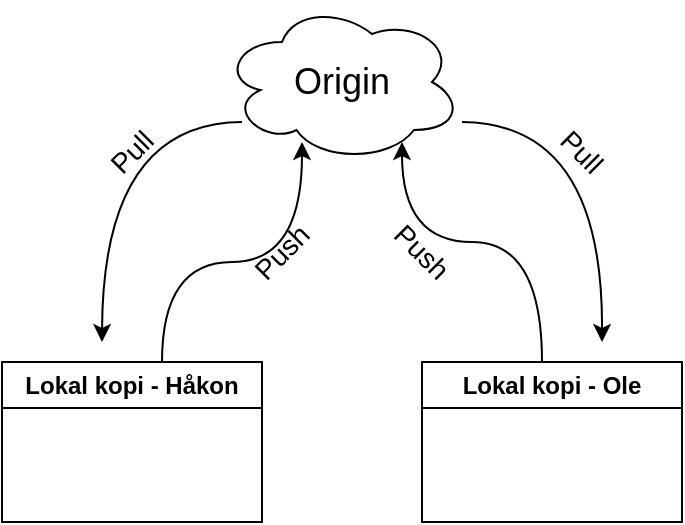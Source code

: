 <mxfile version="24.6.4" type="github">
  <diagram name="Page-1" id="NABf4tZMn-3HGnSi-JN9">
    <mxGraphModel dx="1354" dy="792" grid="1" gridSize="10" guides="1" tooltips="1" connect="1" arrows="1" fold="1" page="1" pageScale="1" pageWidth="827" pageHeight="1169" math="0" shadow="0">
      <root>
        <mxCell id="0" />
        <mxCell id="1" parent="0" />
        <mxCell id="rFjIetVySwr2K3868F6G-1" value="&lt;font style=&quot;font-size: 18px;&quot;&gt;Origin&lt;/font&gt;" style="ellipse;shape=cloud;whiteSpace=wrap;html=1;" vertex="1" parent="1">
          <mxGeometry x="340" y="100" width="120" height="80" as="geometry" />
        </mxCell>
        <mxCell id="rFjIetVySwr2K3868F6G-2" value="&lt;div&gt;Lokal kopi - Håkon&lt;br&gt;&lt;/div&gt;" style="swimlane;whiteSpace=wrap;html=1;" vertex="1" parent="1">
          <mxGeometry x="230" y="280" width="130" height="80" as="geometry" />
        </mxCell>
        <mxCell id="rFjIetVySwr2K3868F6G-3" value="&lt;div&gt;Lokal kopi - Ole&lt;/div&gt;" style="swimlane;whiteSpace=wrap;html=1;" vertex="1" parent="1">
          <mxGeometry x="440" y="280" width="130" height="80" as="geometry" />
        </mxCell>
        <mxCell id="rFjIetVySwr2K3868F6G-7" value="" style="endArrow=classic;html=1;rounded=0;edgeStyle=orthogonalEdgeStyle;curved=1;" edge="1" parent="1">
          <mxGeometry width="50" height="50" relative="1" as="geometry">
            <mxPoint x="350" y="160" as="sourcePoint" />
            <mxPoint x="280" y="270" as="targetPoint" />
          </mxGeometry>
        </mxCell>
        <mxCell id="rFjIetVySwr2K3868F6G-8" value="" style="endArrow=classic;html=1;rounded=0;edgeStyle=orthogonalEdgeStyle;curved=1;" edge="1" parent="1">
          <mxGeometry width="50" height="50" relative="1" as="geometry">
            <mxPoint x="310" y="280" as="sourcePoint" />
            <mxPoint x="380" y="170" as="targetPoint" />
            <Array as="points">
              <mxPoint x="310" y="230" />
            </Array>
          </mxGeometry>
        </mxCell>
        <mxCell id="rFjIetVySwr2K3868F6G-9" value="&lt;div&gt;&lt;font style=&quot;font-size: 14px;&quot;&gt;Pull&lt;/font&gt;&lt;/div&gt;" style="text;html=1;align=center;verticalAlign=middle;whiteSpace=wrap;rounded=0;rotation=-45;" vertex="1" parent="1">
          <mxGeometry x="265" y="160" width="60" height="30" as="geometry" />
        </mxCell>
        <mxCell id="rFjIetVySwr2K3868F6G-11" value="&lt;font style=&quot;font-size: 14px;&quot;&gt;Push&lt;/font&gt;" style="text;html=1;align=center;verticalAlign=middle;whiteSpace=wrap;rounded=0;rotation=-45;" vertex="1" parent="1">
          <mxGeometry x="340" y="210" width="60" height="30" as="geometry" />
        </mxCell>
        <mxCell id="rFjIetVySwr2K3868F6G-19" value="" style="endArrow=classic;html=1;rounded=0;edgeStyle=orthogonalEdgeStyle;curved=1;" edge="1" parent="1">
          <mxGeometry width="50" height="50" relative="1" as="geometry">
            <mxPoint x="460" y="160" as="sourcePoint" />
            <mxPoint x="530" y="270" as="targetPoint" />
          </mxGeometry>
        </mxCell>
        <mxCell id="rFjIetVySwr2K3868F6G-20" value="" style="endArrow=classic;html=1;rounded=0;edgeStyle=orthogonalEdgeStyle;curved=1;" edge="1" parent="1">
          <mxGeometry width="50" height="50" relative="1" as="geometry">
            <mxPoint x="500" y="280" as="sourcePoint" />
            <mxPoint x="430" y="170" as="targetPoint" />
            <Array as="points">
              <mxPoint x="430" y="220" />
            </Array>
          </mxGeometry>
        </mxCell>
        <mxCell id="rFjIetVySwr2K3868F6G-21" value="&lt;div&gt;&lt;font style=&quot;font-size: 14px;&quot;&gt;Pull&lt;/font&gt;&lt;/div&gt;" style="text;html=1;align=center;verticalAlign=middle;whiteSpace=wrap;rounded=0;rotation=45;flipV=0;flipH=1;" vertex="1" parent="1">
          <mxGeometry x="490" y="160" width="60" height="30" as="geometry" />
        </mxCell>
        <mxCell id="rFjIetVySwr2K3868F6G-22" value="&lt;font style=&quot;font-size: 14px;&quot;&gt;Push&lt;/font&gt;" style="text;html=1;align=center;verticalAlign=middle;whiteSpace=wrap;rounded=0;rotation=45;" vertex="1" parent="1">
          <mxGeometry x="410" y="210" width="60" height="30" as="geometry" />
        </mxCell>
      </root>
    </mxGraphModel>
  </diagram>
</mxfile>
